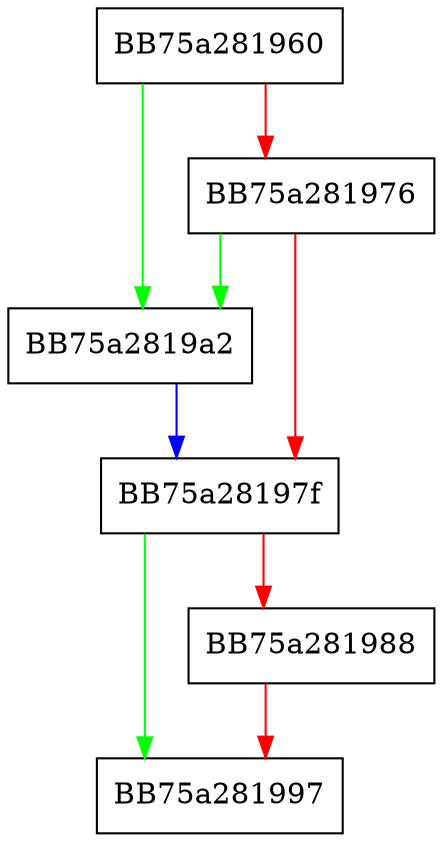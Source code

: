 digraph DoCacheRemove {
  node [shape="box"];
  graph [splines=ortho];
  BB75a281960 -> BB75a2819a2 [color="green"];
  BB75a281960 -> BB75a281976 [color="red"];
  BB75a281976 -> BB75a2819a2 [color="green"];
  BB75a281976 -> BB75a28197f [color="red"];
  BB75a28197f -> BB75a281997 [color="green"];
  BB75a28197f -> BB75a281988 [color="red"];
  BB75a281988 -> BB75a281997 [color="red"];
  BB75a2819a2 -> BB75a28197f [color="blue"];
}